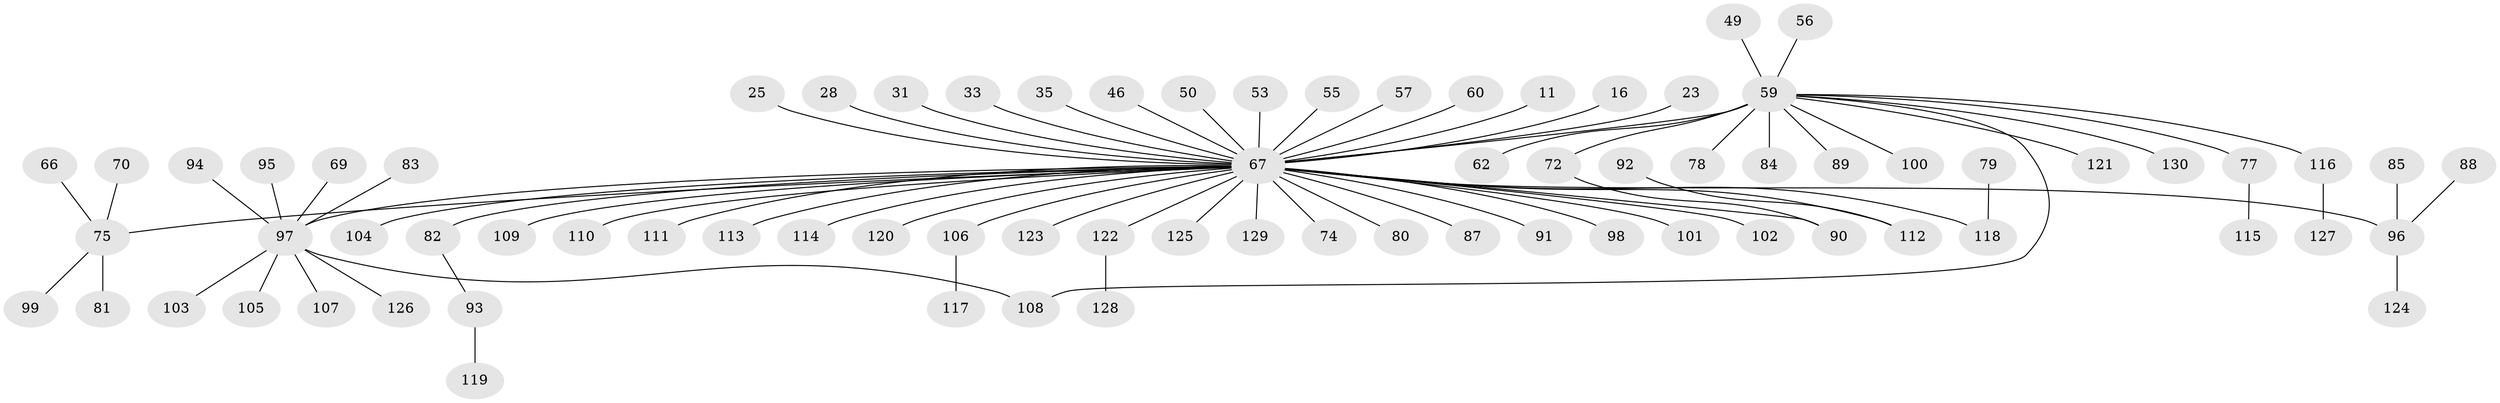 // original degree distribution, {5: 0.007692307692307693, 20: 0.007692307692307693, 3: 0.06153846153846154, 2: 0.19230769230769232, 7: 0.007692307692307693, 12: 0.007692307692307693, 6: 0.023076923076923078, 4: 0.06923076923076923, 9: 0.007692307692307693, 1: 0.6076923076923076, 8: 0.007692307692307693}
// Generated by graph-tools (version 1.1) at 2025/50/03/04/25 21:50:32]
// undirected, 78 vertices, 79 edges
graph export_dot {
graph [start="1"]
  node [color=gray90,style=filled];
  11;
  16 [super="+14"];
  23;
  25;
  28;
  31;
  33;
  35;
  46;
  49;
  50;
  53;
  55 [super="+52"];
  56 [super="+29"];
  57;
  59 [super="+42+36"];
  60;
  62 [super="+48"];
  66;
  67 [super="+5+24+13"];
  69;
  70;
  72 [super="+68"];
  74;
  75 [super="+8+22+34"];
  77;
  78 [super="+27"];
  79;
  80;
  81;
  82;
  83;
  84 [super="+65"];
  85;
  87;
  88;
  89;
  90;
  91;
  92;
  93;
  94;
  95;
  96 [super="+19+38+86+40+61+73"];
  97 [super="+37+39+47+45+51+63"];
  98;
  99;
  100;
  101;
  102;
  103;
  104;
  105;
  106 [super="+26"];
  107;
  108;
  109;
  110 [super="+54"];
  111 [super="+64"];
  112 [super="+76"];
  113;
  114;
  115;
  116;
  117;
  118 [super="+71"];
  119;
  120;
  121;
  122;
  123;
  124;
  125;
  126;
  127;
  128;
  129;
  130;
  11 -- 67;
  16 -- 67;
  23 -- 67;
  25 -- 67;
  28 -- 67;
  31 -- 67;
  33 -- 67;
  35 -- 67;
  46 -- 67;
  49 -- 59;
  50 -- 67;
  53 -- 67;
  55 -- 67;
  56 -- 59;
  57 -- 67;
  59 -- 77;
  59 -- 67 [weight=4];
  59 -- 100;
  59 -- 89;
  59 -- 130;
  59 -- 108;
  59 -- 116;
  59 -- 121;
  59 -- 72;
  59 -- 78;
  59 -- 62;
  59 -- 84;
  60 -- 67;
  66 -- 75;
  67 -- 87;
  67 -- 104;
  67 -- 120;
  67 -- 122;
  67 -- 91;
  67 -- 80;
  67 -- 123;
  67 -- 129;
  67 -- 74;
  67 -- 82;
  67 -- 90;
  67 -- 98;
  67 -- 101;
  67 -- 102;
  67 -- 109;
  67 -- 113;
  67 -- 114;
  67 -- 125;
  67 -- 106;
  67 -- 75;
  67 -- 118;
  67 -- 97;
  67 -- 112;
  67 -- 96;
  67 -- 110;
  67 -- 111;
  69 -- 97;
  70 -- 75;
  72 -- 90;
  75 -- 81;
  75 -- 99;
  77 -- 115;
  79 -- 118;
  82 -- 93;
  83 -- 97;
  85 -- 96;
  88 -- 96;
  92 -- 112;
  93 -- 119;
  94 -- 97;
  95 -- 97;
  96 -- 124;
  97 -- 103;
  97 -- 105;
  97 -- 107;
  97 -- 126;
  97 -- 108;
  106 -- 117;
  116 -- 127;
  122 -- 128;
}
